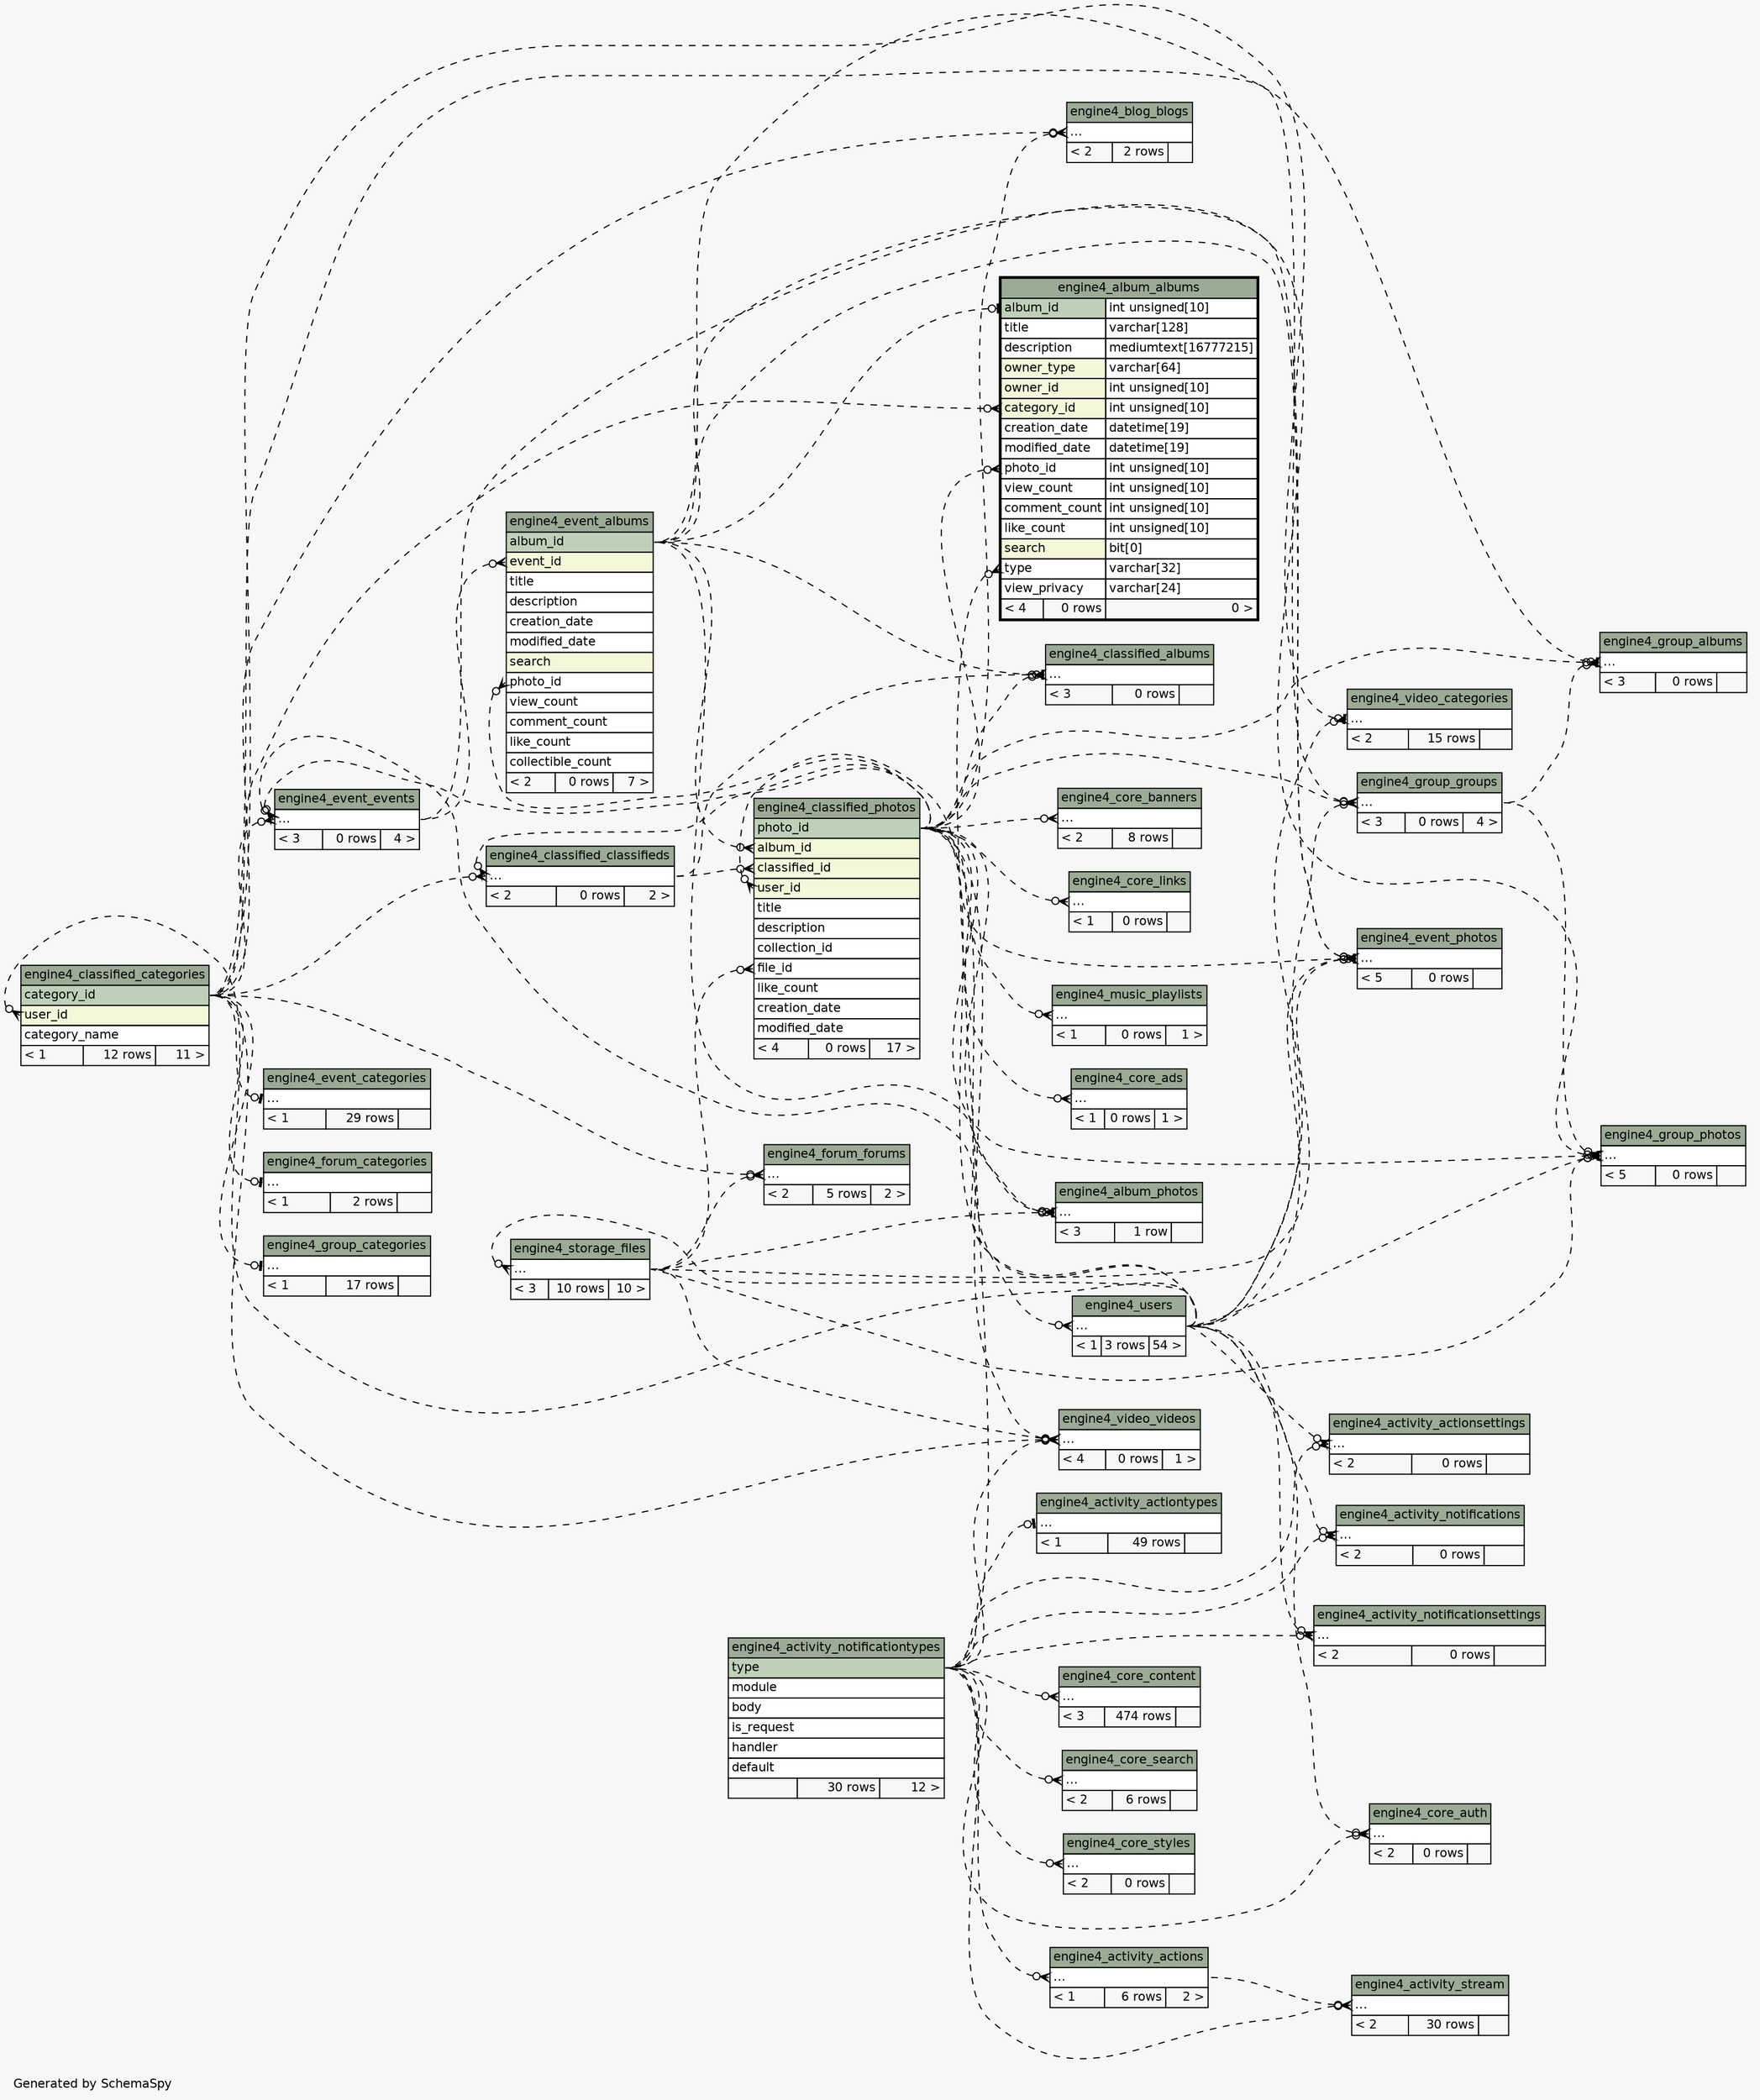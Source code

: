 // dot 2.38.0 on Windows 10 10.0
// SchemaSpy rev 590
digraph "impliedTwoDegreesRelationshipsDiagram" {
  graph [
    rankdir="RL"
    bgcolor="#f7f7f7"
    label="\nGenerated by SchemaSpy"
    labeljust="l"
    nodesep="0.18"
    ranksep="0.46"
    fontname="Helvetica"
    fontsize="11"
  ];
  node [
    fontname="Helvetica"
    fontsize="11"
    shape="plaintext"
  ];
  edge [
    arrowsize="0.8"
  ];
  "engine4_activity_actions":"elipses":w -> "engine4_activity_notificationtypes":"type":e [arrowhead=none dir=back arrowtail=crowodot style=dashed];
  "engine4_activity_actionsettings":"elipses":w -> "engine4_activity_notificationtypes":"type":e [arrowhead=none dir=back arrowtail=crowodot style=dashed];
  "engine4_activity_actionsettings":"elipses":w -> "engine4_users":"elipses":e [arrowhead=none dir=back arrowtail=crowodot style=dashed];
  "engine4_activity_actiontypes":"elipses":w -> "engine4_activity_notificationtypes":"type":e [arrowhead=none dir=back arrowtail=teeodot style=dashed];
  "engine4_activity_notifications":"elipses":w -> "engine4_activity_notificationtypes":"type":e [arrowhead=none dir=back arrowtail=crowodot style=dashed];
  "engine4_activity_notifications":"elipses":w -> "engine4_users":"elipses":e [arrowhead=none dir=back arrowtail=crowodot style=dashed];
  "engine4_activity_notificationsettings":"elipses":w -> "engine4_activity_notificationtypes":"type":e [arrowhead=none dir=back arrowtail=crowodot style=dashed];
  "engine4_activity_notificationsettings":"elipses":w -> "engine4_users":"elipses":e [arrowhead=none dir=back arrowtail=crowodot style=dashed];
  "engine4_activity_stream":"elipses":w -> "engine4_activity_actions":"elipses":e [arrowhead=none dir=back arrowtail=crowodot style=dashed];
  "engine4_activity_stream":"elipses":w -> "engine4_activity_notificationtypes":"type":e [arrowhead=none dir=back arrowtail=crowodot style=dashed];
  "engine4_album_albums":"album_id":w -> "engine4_event_albums":"album_id":e [arrowhead=none dir=back arrowtail=teeodot style=dashed];
  "engine4_album_albums":"category_id":w -> "engine4_classified_categories":"category_id":e [arrowhead=none dir=back arrowtail=crowodot style=dashed];
  "engine4_album_albums":"photo_id":w -> "engine4_classified_photos":"photo_id":e [arrowhead=none dir=back arrowtail=crowodot style=dashed];
  "engine4_album_albums":"type":w -> "engine4_activity_notificationtypes":"type":e [arrowhead=none dir=back arrowtail=crowodot style=dashed];
  "engine4_album_photos":"elipses":w -> "engine4_event_albums":"album_id":e [arrowhead=none dir=back arrowtail=crowodot style=dashed];
  "engine4_album_photos":"elipses":w -> "engine4_storage_files":"elipses":e [arrowhead=none dir=back arrowtail=crowodot style=dashed];
  "engine4_album_photos":"elipses":w -> "engine4_classified_photos":"photo_id":e [arrowhead=none dir=back arrowtail=teeodot style=dashed];
  "engine4_blog_blogs":"elipses":w -> "engine4_classified_categories":"category_id":e [arrowhead=none dir=back arrowtail=crowodot style=dashed];
  "engine4_blog_blogs":"elipses":w -> "engine4_classified_photos":"photo_id":e [arrowhead=none dir=back arrowtail=crowodot style=dashed];
  "engine4_classified_albums":"elipses":w -> "engine4_event_albums":"album_id":e [arrowhead=none dir=back arrowtail=teeodot style=dashed];
  "engine4_classified_albums":"elipses":w -> "engine4_classified_classifieds":"elipses":e [arrowhead=none dir=back arrowtail=crowodot style=dashed];
  "engine4_classified_albums":"elipses":w -> "engine4_classified_photos":"photo_id":e [arrowhead=none dir=back arrowtail=crowodot style=dashed];
  "engine4_classified_categories":"user_id":w -> "engine4_users":"elipses":e [arrowhead=none dir=back arrowtail=crowodot style=dashed];
  "engine4_classified_classifieds":"elipses":w -> "engine4_classified_categories":"category_id":e [arrowhead=none dir=back arrowtail=crowodot style=dashed];
  "engine4_classified_classifieds":"elipses":w -> "engine4_classified_photos":"photo_id":e [arrowhead=none dir=back arrowtail=crowodot style=dashed];
  "engine4_classified_photos":"album_id":w -> "engine4_event_albums":"album_id":e [arrowhead=none dir=back arrowtail=crowodot style=dashed];
  "engine4_classified_photos":"classified_id":w -> "engine4_classified_classifieds":"elipses":e [arrowhead=none dir=back arrowtail=crowodot style=dashed];
  "engine4_classified_photos":"file_id":w -> "engine4_storage_files":"elipses":e [arrowhead=none dir=back arrowtail=crowodot style=dashed];
  "engine4_classified_photos":"user_id":w -> "engine4_users":"elipses":e [arrowhead=none dir=back arrowtail=crowodot style=dashed];
  "engine4_core_ads":"elipses":w -> "engine4_classified_photos":"photo_id":e [arrowhead=none dir=back arrowtail=crowodot style=dashed];
  "engine4_core_auth":"elipses":w -> "engine4_activity_notificationtypes":"type":e [arrowhead=none dir=back arrowtail=crowodot style=dashed];
  "engine4_core_auth":"elipses":w -> "engine4_users":"elipses":e [arrowhead=none dir=back arrowtail=crowodot style=dashed];
  "engine4_core_banners":"elipses":w -> "engine4_classified_photos":"photo_id":e [arrowhead=none dir=back arrowtail=crowodot style=dashed];
  "engine4_core_content":"elipses":w -> "engine4_activity_notificationtypes":"type":e [arrowhead=none dir=back arrowtail=crowodot style=dashed];
  "engine4_core_links":"elipses":w -> "engine4_classified_photos":"photo_id":e [arrowhead=none dir=back arrowtail=crowodot style=dashed];
  "engine4_core_search":"elipses":w -> "engine4_activity_notificationtypes":"type":e [arrowhead=none dir=back arrowtail=crowodot style=dashed];
  "engine4_core_styles":"elipses":w -> "engine4_activity_notificationtypes":"type":e [arrowhead=none dir=back arrowtail=crowodot style=dashed];
  "engine4_event_albums":"event_id":w -> "engine4_event_events":"elipses":e [arrowhead=none dir=back arrowtail=crowodot style=dashed];
  "engine4_event_albums":"photo_id":w -> "engine4_classified_photos":"photo_id":e [arrowhead=none dir=back arrowtail=crowodot style=dashed];
  "engine4_event_categories":"elipses":w -> "engine4_classified_categories":"category_id":e [arrowhead=none dir=back arrowtail=teeodot style=dashed];
  "engine4_event_events":"elipses":w -> "engine4_classified_categories":"category_id":e [arrowhead=none dir=back arrowtail=crowodot style=dashed];
  "engine4_event_events":"elipses":w -> "engine4_classified_photos":"photo_id":e [arrowhead=none dir=back arrowtail=crowodot style=dashed];
  "engine4_event_events":"elipses":w -> "engine4_users":"elipses":e [arrowhead=none dir=back arrowtail=crowodot style=dashed];
  "engine4_event_photos":"elipses":w -> "engine4_event_albums":"album_id":e [arrowhead=none dir=back arrowtail=crowodot style=dashed];
  "engine4_event_photos":"elipses":w -> "engine4_event_events":"elipses":e [arrowhead=none dir=back arrowtail=crowodot style=dashed];
  "engine4_event_photos":"elipses":w -> "engine4_storage_files":"elipses":e [arrowhead=none dir=back arrowtail=crowodot style=dashed];
  "engine4_event_photos":"elipses":w -> "engine4_classified_photos":"photo_id":e [arrowhead=none dir=back arrowtail=teeodot style=dashed];
  "engine4_event_photos":"elipses":w -> "engine4_users":"elipses":e [arrowhead=none dir=back arrowtail=crowodot style=dashed];
  "engine4_forum_categories":"elipses":w -> "engine4_classified_categories":"category_id":e [arrowhead=none dir=back arrowtail=teeodot style=dashed];
  "engine4_forum_forums":"elipses":w -> "engine4_classified_categories":"category_id":e [arrowhead=none dir=back arrowtail=crowodot style=dashed];
  "engine4_forum_forums":"elipses":w -> "engine4_storage_files":"elipses":e [arrowhead=none dir=back arrowtail=crowodot style=dashed];
  "engine4_group_albums":"elipses":w -> "engine4_event_albums":"album_id":e [arrowhead=none dir=back arrowtail=teeodot style=dashed];
  "engine4_group_albums":"elipses":w -> "engine4_group_groups":"elipses":e [arrowhead=none dir=back arrowtail=crowodot style=dashed];
  "engine4_group_albums":"elipses":w -> "engine4_classified_photos":"photo_id":e [arrowhead=none dir=back arrowtail=crowodot style=dashed];
  "engine4_group_categories":"elipses":w -> "engine4_classified_categories":"category_id":e [arrowhead=none dir=back arrowtail=teeodot style=dashed];
  "engine4_group_groups":"elipses":w -> "engine4_classified_categories":"category_id":e [arrowhead=none dir=back arrowtail=crowodot style=dashed];
  "engine4_group_groups":"elipses":w -> "engine4_classified_photos":"photo_id":e [arrowhead=none dir=back arrowtail=crowodot style=dashed];
  "engine4_group_groups":"elipses":w -> "engine4_users":"elipses":e [arrowhead=none dir=back arrowtail=crowodot style=dashed];
  "engine4_group_photos":"elipses":w -> "engine4_event_albums":"album_id":e [arrowhead=none dir=back arrowtail=crowodot style=dashed];
  "engine4_group_photos":"elipses":w -> "engine4_storage_files":"elipses":e [arrowhead=none dir=back arrowtail=crowodot style=dashed];
  "engine4_group_photos":"elipses":w -> "engine4_group_groups":"elipses":e [arrowhead=none dir=back arrowtail=crowodot style=dashed];
  "engine4_group_photos":"elipses":w -> "engine4_classified_photos":"photo_id":e [arrowhead=none dir=back arrowtail=teeodot style=dashed];
  "engine4_group_photos":"elipses":w -> "engine4_users":"elipses":e [arrowhead=none dir=back arrowtail=crowodot style=dashed];
  "engine4_music_playlists":"elipses":w -> "engine4_classified_photos":"photo_id":e [arrowhead=none dir=back arrowtail=crowodot style=dashed];
  "engine4_storage_files":"elipses":w -> "engine4_users":"elipses":e [arrowhead=none dir=back arrowtail=crowodot style=dashed];
  "engine4_users":"elipses":w -> "engine4_classified_photos":"photo_id":e [arrowhead=none dir=back arrowtail=crowodot style=dashed];
  "engine4_video_categories":"elipses":w -> "engine4_classified_categories":"category_id":e [arrowhead=none dir=back arrowtail=teeodot style=dashed];
  "engine4_video_categories":"elipses":w -> "engine4_users":"elipses":e [arrowhead=none dir=back arrowtail=crowodot style=dashed];
  "engine4_video_videos":"elipses":w -> "engine4_classified_categories":"category_id":e [arrowhead=none dir=back arrowtail=crowodot style=dashed];
  "engine4_video_videos":"elipses":w -> "engine4_storage_files":"elipses":e [arrowhead=none dir=back arrowtail=crowodot style=dashed];
  "engine4_video_videos":"elipses":w -> "engine4_classified_photos":"photo_id":e [arrowhead=none dir=back arrowtail=crowodot style=dashed];
  "engine4_video_videos":"elipses":w -> "engine4_activity_notificationtypes":"type":e [arrowhead=none dir=back arrowtail=crowodot style=dashed];
  "engine4_activity_actions" [
    label=<
    <TABLE BORDER="0" CELLBORDER="1" CELLSPACING="0" BGCOLOR="#ffffff">
      <TR><TD COLSPAN="3" BGCOLOR="#9bab96" ALIGN="CENTER">engine4_activity_actions</TD></TR>
      <TR><TD PORT="elipses" COLSPAN="3" ALIGN="LEFT">...</TD></TR>
      <TR><TD ALIGN="LEFT" BGCOLOR="#f7f7f7">&lt; 1</TD><TD ALIGN="RIGHT" BGCOLOR="#f7f7f7">6 rows</TD><TD ALIGN="RIGHT" BGCOLOR="#f7f7f7">2 &gt;</TD></TR>
    </TABLE>>
    URL="engine4_activity_actions.html"
    tooltip="engine4_activity_actions"
  ];
  "engine4_activity_actionsettings" [
    label=<
    <TABLE BORDER="0" CELLBORDER="1" CELLSPACING="0" BGCOLOR="#ffffff">
      <TR><TD COLSPAN="3" BGCOLOR="#9bab96" ALIGN="CENTER">engine4_activity_actionsettings</TD></TR>
      <TR><TD PORT="elipses" COLSPAN="3" ALIGN="LEFT">...</TD></TR>
      <TR><TD ALIGN="LEFT" BGCOLOR="#f7f7f7">&lt; 2</TD><TD ALIGN="RIGHT" BGCOLOR="#f7f7f7">0 rows</TD><TD ALIGN="RIGHT" BGCOLOR="#f7f7f7">  </TD></TR>
    </TABLE>>
    URL="engine4_activity_actionsettings.html"
    tooltip="engine4_activity_actionsettings"
  ];
  "engine4_activity_actiontypes" [
    label=<
    <TABLE BORDER="0" CELLBORDER="1" CELLSPACING="0" BGCOLOR="#ffffff">
      <TR><TD COLSPAN="3" BGCOLOR="#9bab96" ALIGN="CENTER">engine4_activity_actiontypes</TD></TR>
      <TR><TD PORT="elipses" COLSPAN="3" ALIGN="LEFT">...</TD></TR>
      <TR><TD ALIGN="LEFT" BGCOLOR="#f7f7f7">&lt; 1</TD><TD ALIGN="RIGHT" BGCOLOR="#f7f7f7">49 rows</TD><TD ALIGN="RIGHT" BGCOLOR="#f7f7f7">  </TD></TR>
    </TABLE>>
    URL="engine4_activity_actiontypes.html"
    tooltip="engine4_activity_actiontypes"
  ];
  "engine4_activity_notifications" [
    label=<
    <TABLE BORDER="0" CELLBORDER="1" CELLSPACING="0" BGCOLOR="#ffffff">
      <TR><TD COLSPAN="3" BGCOLOR="#9bab96" ALIGN="CENTER">engine4_activity_notifications</TD></TR>
      <TR><TD PORT="elipses" COLSPAN="3" ALIGN="LEFT">...</TD></TR>
      <TR><TD ALIGN="LEFT" BGCOLOR="#f7f7f7">&lt; 2</TD><TD ALIGN="RIGHT" BGCOLOR="#f7f7f7">0 rows</TD><TD ALIGN="RIGHT" BGCOLOR="#f7f7f7">  </TD></TR>
    </TABLE>>
    URL="engine4_activity_notifications.html"
    tooltip="engine4_activity_notifications"
  ];
  "engine4_activity_notificationsettings" [
    label=<
    <TABLE BORDER="0" CELLBORDER="1" CELLSPACING="0" BGCOLOR="#ffffff">
      <TR><TD COLSPAN="3" BGCOLOR="#9bab96" ALIGN="CENTER">engine4_activity_notificationsettings</TD></TR>
      <TR><TD PORT="elipses" COLSPAN="3" ALIGN="LEFT">...</TD></TR>
      <TR><TD ALIGN="LEFT" BGCOLOR="#f7f7f7">&lt; 2</TD><TD ALIGN="RIGHT" BGCOLOR="#f7f7f7">0 rows</TD><TD ALIGN="RIGHT" BGCOLOR="#f7f7f7">  </TD></TR>
    </TABLE>>
    URL="engine4_activity_notificationsettings.html"
    tooltip="engine4_activity_notificationsettings"
  ];
  "engine4_activity_notificationtypes" [
    label=<
    <TABLE BORDER="0" CELLBORDER="1" CELLSPACING="0" BGCOLOR="#ffffff">
      <TR><TD COLSPAN="3" BGCOLOR="#9bab96" ALIGN="CENTER">engine4_activity_notificationtypes</TD></TR>
      <TR><TD PORT="type" COLSPAN="3" BGCOLOR="#bed1b8" ALIGN="LEFT">type</TD></TR>
      <TR><TD PORT="module" COLSPAN="3" ALIGN="LEFT">module</TD></TR>
      <TR><TD PORT="body" COLSPAN="3" ALIGN="LEFT">body</TD></TR>
      <TR><TD PORT="is_request" COLSPAN="3" ALIGN="LEFT">is_request</TD></TR>
      <TR><TD PORT="handler" COLSPAN="3" ALIGN="LEFT">handler</TD></TR>
      <TR><TD PORT="default" COLSPAN="3" ALIGN="LEFT">default</TD></TR>
      <TR><TD ALIGN="LEFT" BGCOLOR="#f7f7f7">  </TD><TD ALIGN="RIGHT" BGCOLOR="#f7f7f7">30 rows</TD><TD ALIGN="RIGHT" BGCOLOR="#f7f7f7">12 &gt;</TD></TR>
    </TABLE>>
    URL="engine4_activity_notificationtypes.html"
    tooltip="engine4_activity_notificationtypes"
  ];
  "engine4_activity_stream" [
    label=<
    <TABLE BORDER="0" CELLBORDER="1" CELLSPACING="0" BGCOLOR="#ffffff">
      <TR><TD COLSPAN="3" BGCOLOR="#9bab96" ALIGN="CENTER">engine4_activity_stream</TD></TR>
      <TR><TD PORT="elipses" COLSPAN="3" ALIGN="LEFT">...</TD></TR>
      <TR><TD ALIGN="LEFT" BGCOLOR="#f7f7f7">&lt; 2</TD><TD ALIGN="RIGHT" BGCOLOR="#f7f7f7">30 rows</TD><TD ALIGN="RIGHT" BGCOLOR="#f7f7f7">  </TD></TR>
    </TABLE>>
    URL="engine4_activity_stream.html"
    tooltip="engine4_activity_stream"
  ];
  "engine4_album_albums" [
    label=<
    <TABLE BORDER="2" CELLBORDER="1" CELLSPACING="0" BGCOLOR="#ffffff">
      <TR><TD COLSPAN="3" BGCOLOR="#9bab96" ALIGN="CENTER">engine4_album_albums</TD></TR>
      <TR><TD PORT="album_id" COLSPAN="2" BGCOLOR="#bed1b8" ALIGN="LEFT">album_id</TD><TD PORT="album_id.type" ALIGN="LEFT">int unsigned[10]</TD></TR>
      <TR><TD PORT="title" COLSPAN="2" ALIGN="LEFT">title</TD><TD PORT="title.type" ALIGN="LEFT">varchar[128]</TD></TR>
      <TR><TD PORT="description" COLSPAN="2" ALIGN="LEFT">description</TD><TD PORT="description.type" ALIGN="LEFT">mediumtext[16777215]</TD></TR>
      <TR><TD PORT="owner_type" COLSPAN="2" BGCOLOR="#f4f7da" ALIGN="LEFT">owner_type</TD><TD PORT="owner_type.type" ALIGN="LEFT">varchar[64]</TD></TR>
      <TR><TD PORT="owner_id" COLSPAN="2" BGCOLOR="#f4f7da" ALIGN="LEFT">owner_id</TD><TD PORT="owner_id.type" ALIGN="LEFT">int unsigned[10]</TD></TR>
      <TR><TD PORT="category_id" COLSPAN="2" BGCOLOR="#f4f7da" ALIGN="LEFT">category_id</TD><TD PORT="category_id.type" ALIGN="LEFT">int unsigned[10]</TD></TR>
      <TR><TD PORT="creation_date" COLSPAN="2" ALIGN="LEFT">creation_date</TD><TD PORT="creation_date.type" ALIGN="LEFT">datetime[19]</TD></TR>
      <TR><TD PORT="modified_date" COLSPAN="2" ALIGN="LEFT">modified_date</TD><TD PORT="modified_date.type" ALIGN="LEFT">datetime[19]</TD></TR>
      <TR><TD PORT="photo_id" COLSPAN="2" ALIGN="LEFT">photo_id</TD><TD PORT="photo_id.type" ALIGN="LEFT">int unsigned[10]</TD></TR>
      <TR><TD PORT="view_count" COLSPAN="2" ALIGN="LEFT">view_count</TD><TD PORT="view_count.type" ALIGN="LEFT">int unsigned[10]</TD></TR>
      <TR><TD PORT="comment_count" COLSPAN="2" ALIGN="LEFT">comment_count</TD><TD PORT="comment_count.type" ALIGN="LEFT">int unsigned[10]</TD></TR>
      <TR><TD PORT="like_count" COLSPAN="2" ALIGN="LEFT">like_count</TD><TD PORT="like_count.type" ALIGN="LEFT">int unsigned[10]</TD></TR>
      <TR><TD PORT="search" COLSPAN="2" BGCOLOR="#f4f7da" ALIGN="LEFT">search</TD><TD PORT="search.type" ALIGN="LEFT">bit[0]</TD></TR>
      <TR><TD PORT="type" COLSPAN="2" ALIGN="LEFT">type</TD><TD PORT="type.type" ALIGN="LEFT">varchar[32]</TD></TR>
      <TR><TD PORT="view_privacy" COLSPAN="2" ALIGN="LEFT">view_privacy</TD><TD PORT="view_privacy.type" ALIGN="LEFT">varchar[24]</TD></TR>
      <TR><TD ALIGN="LEFT" BGCOLOR="#f7f7f7">&lt; 4</TD><TD ALIGN="RIGHT" BGCOLOR="#f7f7f7">0 rows</TD><TD ALIGN="RIGHT" BGCOLOR="#f7f7f7">0 &gt;</TD></TR>
    </TABLE>>
    URL="engine4_album_albums.html"
    tooltip="engine4_album_albums"
  ];
  "engine4_album_photos" [
    label=<
    <TABLE BORDER="0" CELLBORDER="1" CELLSPACING="0" BGCOLOR="#ffffff">
      <TR><TD COLSPAN="3" BGCOLOR="#9bab96" ALIGN="CENTER">engine4_album_photos</TD></TR>
      <TR><TD PORT="elipses" COLSPAN="3" ALIGN="LEFT">...</TD></TR>
      <TR><TD ALIGN="LEFT" BGCOLOR="#f7f7f7">&lt; 3</TD><TD ALIGN="RIGHT" BGCOLOR="#f7f7f7">1 row</TD><TD ALIGN="RIGHT" BGCOLOR="#f7f7f7">  </TD></TR>
    </TABLE>>
    URL="engine4_album_photos.html"
    tooltip="engine4_album_photos"
  ];
  "engine4_blog_blogs" [
    label=<
    <TABLE BORDER="0" CELLBORDER="1" CELLSPACING="0" BGCOLOR="#ffffff">
      <TR><TD COLSPAN="3" BGCOLOR="#9bab96" ALIGN="CENTER">engine4_blog_blogs</TD></TR>
      <TR><TD PORT="elipses" COLSPAN="3" ALIGN="LEFT">...</TD></TR>
      <TR><TD ALIGN="LEFT" BGCOLOR="#f7f7f7">&lt; 2</TD><TD ALIGN="RIGHT" BGCOLOR="#f7f7f7">2 rows</TD><TD ALIGN="RIGHT" BGCOLOR="#f7f7f7">  </TD></TR>
    </TABLE>>
    URL="engine4_blog_blogs.html"
    tooltip="engine4_blog_blogs"
  ];
  "engine4_classified_albums" [
    label=<
    <TABLE BORDER="0" CELLBORDER="1" CELLSPACING="0" BGCOLOR="#ffffff">
      <TR><TD COLSPAN="3" BGCOLOR="#9bab96" ALIGN="CENTER">engine4_classified_albums</TD></TR>
      <TR><TD PORT="elipses" COLSPAN="3" ALIGN="LEFT">...</TD></TR>
      <TR><TD ALIGN="LEFT" BGCOLOR="#f7f7f7">&lt; 3</TD><TD ALIGN="RIGHT" BGCOLOR="#f7f7f7">0 rows</TD><TD ALIGN="RIGHT" BGCOLOR="#f7f7f7">  </TD></TR>
    </TABLE>>
    URL="engine4_classified_albums.html"
    tooltip="engine4_classified_albums"
  ];
  "engine4_classified_categories" [
    label=<
    <TABLE BORDER="0" CELLBORDER="1" CELLSPACING="0" BGCOLOR="#ffffff">
      <TR><TD COLSPAN="3" BGCOLOR="#9bab96" ALIGN="CENTER">engine4_classified_categories</TD></TR>
      <TR><TD PORT="category_id" COLSPAN="3" BGCOLOR="#bed1b8" ALIGN="LEFT">category_id</TD></TR>
      <TR><TD PORT="user_id" COLSPAN="3" BGCOLOR="#f4f7da" ALIGN="LEFT">user_id</TD></TR>
      <TR><TD PORT="category_name" COLSPAN="3" ALIGN="LEFT">category_name</TD></TR>
      <TR><TD ALIGN="LEFT" BGCOLOR="#f7f7f7">&lt; 1</TD><TD ALIGN="RIGHT" BGCOLOR="#f7f7f7">12 rows</TD><TD ALIGN="RIGHT" BGCOLOR="#f7f7f7">11 &gt;</TD></TR>
    </TABLE>>
    URL="engine4_classified_categories.html"
    tooltip="engine4_classified_categories"
  ];
  "engine4_classified_classifieds" [
    label=<
    <TABLE BORDER="0" CELLBORDER="1" CELLSPACING="0" BGCOLOR="#ffffff">
      <TR><TD COLSPAN="3" BGCOLOR="#9bab96" ALIGN="CENTER">engine4_classified_classifieds</TD></TR>
      <TR><TD PORT="elipses" COLSPAN="3" ALIGN="LEFT">...</TD></TR>
      <TR><TD ALIGN="LEFT" BGCOLOR="#f7f7f7">&lt; 2</TD><TD ALIGN="RIGHT" BGCOLOR="#f7f7f7">0 rows</TD><TD ALIGN="RIGHT" BGCOLOR="#f7f7f7">2 &gt;</TD></TR>
    </TABLE>>
    URL="engine4_classified_classifieds.html"
    tooltip="engine4_classified_classifieds"
  ];
  "engine4_classified_photos" [
    label=<
    <TABLE BORDER="0" CELLBORDER="1" CELLSPACING="0" BGCOLOR="#ffffff">
      <TR><TD COLSPAN="3" BGCOLOR="#9bab96" ALIGN="CENTER">engine4_classified_photos</TD></TR>
      <TR><TD PORT="photo_id" COLSPAN="3" BGCOLOR="#bed1b8" ALIGN="LEFT">photo_id</TD></TR>
      <TR><TD PORT="album_id" COLSPAN="3" BGCOLOR="#f4f7da" ALIGN="LEFT">album_id</TD></TR>
      <TR><TD PORT="classified_id" COLSPAN="3" BGCOLOR="#f4f7da" ALIGN="LEFT">classified_id</TD></TR>
      <TR><TD PORT="user_id" COLSPAN="3" BGCOLOR="#f4f7da" ALIGN="LEFT">user_id</TD></TR>
      <TR><TD PORT="title" COLSPAN="3" ALIGN="LEFT">title</TD></TR>
      <TR><TD PORT="description" COLSPAN="3" ALIGN="LEFT">description</TD></TR>
      <TR><TD PORT="collection_id" COLSPAN="3" ALIGN="LEFT">collection_id</TD></TR>
      <TR><TD PORT="file_id" COLSPAN="3" ALIGN="LEFT">file_id</TD></TR>
      <TR><TD PORT="like_count" COLSPAN="3" ALIGN="LEFT">like_count</TD></TR>
      <TR><TD PORT="creation_date" COLSPAN="3" ALIGN="LEFT">creation_date</TD></TR>
      <TR><TD PORT="modified_date" COLSPAN="3" ALIGN="LEFT">modified_date</TD></TR>
      <TR><TD ALIGN="LEFT" BGCOLOR="#f7f7f7">&lt; 4</TD><TD ALIGN="RIGHT" BGCOLOR="#f7f7f7">0 rows</TD><TD ALIGN="RIGHT" BGCOLOR="#f7f7f7">17 &gt;</TD></TR>
    </TABLE>>
    URL="engine4_classified_photos.html"
    tooltip="engine4_classified_photos"
  ];
  "engine4_core_ads" [
    label=<
    <TABLE BORDER="0" CELLBORDER="1" CELLSPACING="0" BGCOLOR="#ffffff">
      <TR><TD COLSPAN="3" BGCOLOR="#9bab96" ALIGN="CENTER">engine4_core_ads</TD></TR>
      <TR><TD PORT="elipses" COLSPAN="3" ALIGN="LEFT">...</TD></TR>
      <TR><TD ALIGN="LEFT" BGCOLOR="#f7f7f7">&lt; 1</TD><TD ALIGN="RIGHT" BGCOLOR="#f7f7f7">0 rows</TD><TD ALIGN="RIGHT" BGCOLOR="#f7f7f7">1 &gt;</TD></TR>
    </TABLE>>
    URL="engine4_core_ads.html"
    tooltip="engine4_core_ads"
  ];
  "engine4_core_auth" [
    label=<
    <TABLE BORDER="0" CELLBORDER="1" CELLSPACING="0" BGCOLOR="#ffffff">
      <TR><TD COLSPAN="3" BGCOLOR="#9bab96" ALIGN="CENTER">engine4_core_auth</TD></TR>
      <TR><TD PORT="elipses" COLSPAN="3" ALIGN="LEFT">...</TD></TR>
      <TR><TD ALIGN="LEFT" BGCOLOR="#f7f7f7">&lt; 2</TD><TD ALIGN="RIGHT" BGCOLOR="#f7f7f7">0 rows</TD><TD ALIGN="RIGHT" BGCOLOR="#f7f7f7">  </TD></TR>
    </TABLE>>
    URL="engine4_core_auth.html"
    tooltip="engine4_core_auth"
  ];
  "engine4_core_banners" [
    label=<
    <TABLE BORDER="0" CELLBORDER="1" CELLSPACING="0" BGCOLOR="#ffffff">
      <TR><TD COLSPAN="3" BGCOLOR="#9bab96" ALIGN="CENTER">engine4_core_banners</TD></TR>
      <TR><TD PORT="elipses" COLSPAN="3" ALIGN="LEFT">...</TD></TR>
      <TR><TD ALIGN="LEFT" BGCOLOR="#f7f7f7">&lt; 2</TD><TD ALIGN="RIGHT" BGCOLOR="#f7f7f7">8 rows</TD><TD ALIGN="RIGHT" BGCOLOR="#f7f7f7">  </TD></TR>
    </TABLE>>
    URL="engine4_core_banners.html"
    tooltip="engine4_core_banners"
  ];
  "engine4_core_content" [
    label=<
    <TABLE BORDER="0" CELLBORDER="1" CELLSPACING="0" BGCOLOR="#ffffff">
      <TR><TD COLSPAN="3" BGCOLOR="#9bab96" ALIGN="CENTER">engine4_core_content</TD></TR>
      <TR><TD PORT="elipses" COLSPAN="3" ALIGN="LEFT">...</TD></TR>
      <TR><TD ALIGN="LEFT" BGCOLOR="#f7f7f7">&lt; 3</TD><TD ALIGN="RIGHT" BGCOLOR="#f7f7f7">474 rows</TD><TD ALIGN="RIGHT" BGCOLOR="#f7f7f7">  </TD></TR>
    </TABLE>>
    URL="engine4_core_content.html"
    tooltip="engine4_core_content"
  ];
  "engine4_core_links" [
    label=<
    <TABLE BORDER="0" CELLBORDER="1" CELLSPACING="0" BGCOLOR="#ffffff">
      <TR><TD COLSPAN="3" BGCOLOR="#9bab96" ALIGN="CENTER">engine4_core_links</TD></TR>
      <TR><TD PORT="elipses" COLSPAN="3" ALIGN="LEFT">...</TD></TR>
      <TR><TD ALIGN="LEFT" BGCOLOR="#f7f7f7">&lt; 1</TD><TD ALIGN="RIGHT" BGCOLOR="#f7f7f7">0 rows</TD><TD ALIGN="RIGHT" BGCOLOR="#f7f7f7">  </TD></TR>
    </TABLE>>
    URL="engine4_core_links.html"
    tooltip="engine4_core_links"
  ];
  "engine4_core_search" [
    label=<
    <TABLE BORDER="0" CELLBORDER="1" CELLSPACING="0" BGCOLOR="#ffffff">
      <TR><TD COLSPAN="3" BGCOLOR="#9bab96" ALIGN="CENTER">engine4_core_search</TD></TR>
      <TR><TD PORT="elipses" COLSPAN="3" ALIGN="LEFT">...</TD></TR>
      <TR><TD ALIGN="LEFT" BGCOLOR="#f7f7f7">&lt; 2</TD><TD ALIGN="RIGHT" BGCOLOR="#f7f7f7">6 rows</TD><TD ALIGN="RIGHT" BGCOLOR="#f7f7f7">  </TD></TR>
    </TABLE>>
    URL="engine4_core_search.html"
    tooltip="engine4_core_search"
  ];
  "engine4_core_styles" [
    label=<
    <TABLE BORDER="0" CELLBORDER="1" CELLSPACING="0" BGCOLOR="#ffffff">
      <TR><TD COLSPAN="3" BGCOLOR="#9bab96" ALIGN="CENTER">engine4_core_styles</TD></TR>
      <TR><TD PORT="elipses" COLSPAN="3" ALIGN="LEFT">...</TD></TR>
      <TR><TD ALIGN="LEFT" BGCOLOR="#f7f7f7">&lt; 2</TD><TD ALIGN="RIGHT" BGCOLOR="#f7f7f7">0 rows</TD><TD ALIGN="RIGHT" BGCOLOR="#f7f7f7">  </TD></TR>
    </TABLE>>
    URL="engine4_core_styles.html"
    tooltip="engine4_core_styles"
  ];
  "engine4_event_albums" [
    label=<
    <TABLE BORDER="0" CELLBORDER="1" CELLSPACING="0" BGCOLOR="#ffffff">
      <TR><TD COLSPAN="3" BGCOLOR="#9bab96" ALIGN="CENTER">engine4_event_albums</TD></TR>
      <TR><TD PORT="album_id" COLSPAN="3" BGCOLOR="#bed1b8" ALIGN="LEFT">album_id</TD></TR>
      <TR><TD PORT="event_id" COLSPAN="3" BGCOLOR="#f4f7da" ALIGN="LEFT">event_id</TD></TR>
      <TR><TD PORT="title" COLSPAN="3" ALIGN="LEFT">title</TD></TR>
      <TR><TD PORT="description" COLSPAN="3" ALIGN="LEFT">description</TD></TR>
      <TR><TD PORT="creation_date" COLSPAN="3" ALIGN="LEFT">creation_date</TD></TR>
      <TR><TD PORT="modified_date" COLSPAN="3" ALIGN="LEFT">modified_date</TD></TR>
      <TR><TD PORT="search" COLSPAN="3" BGCOLOR="#f4f7da" ALIGN="LEFT">search</TD></TR>
      <TR><TD PORT="photo_id" COLSPAN="3" ALIGN="LEFT">photo_id</TD></TR>
      <TR><TD PORT="view_count" COLSPAN="3" ALIGN="LEFT">view_count</TD></TR>
      <TR><TD PORT="comment_count" COLSPAN="3" ALIGN="LEFT">comment_count</TD></TR>
      <TR><TD PORT="like_count" COLSPAN="3" ALIGN="LEFT">like_count</TD></TR>
      <TR><TD PORT="collectible_count" COLSPAN="3" ALIGN="LEFT">collectible_count</TD></TR>
      <TR><TD ALIGN="LEFT" BGCOLOR="#f7f7f7">&lt; 2</TD><TD ALIGN="RIGHT" BGCOLOR="#f7f7f7">0 rows</TD><TD ALIGN="RIGHT" BGCOLOR="#f7f7f7">7 &gt;</TD></TR>
    </TABLE>>
    URL="engine4_event_albums.html"
    tooltip="engine4_event_albums"
  ];
  "engine4_event_categories" [
    label=<
    <TABLE BORDER="0" CELLBORDER="1" CELLSPACING="0" BGCOLOR="#ffffff">
      <TR><TD COLSPAN="3" BGCOLOR="#9bab96" ALIGN="CENTER">engine4_event_categories</TD></TR>
      <TR><TD PORT="elipses" COLSPAN="3" ALIGN="LEFT">...</TD></TR>
      <TR><TD ALIGN="LEFT" BGCOLOR="#f7f7f7">&lt; 1</TD><TD ALIGN="RIGHT" BGCOLOR="#f7f7f7">29 rows</TD><TD ALIGN="RIGHT" BGCOLOR="#f7f7f7">  </TD></TR>
    </TABLE>>
    URL="engine4_event_categories.html"
    tooltip="engine4_event_categories"
  ];
  "engine4_event_events" [
    label=<
    <TABLE BORDER="0" CELLBORDER="1" CELLSPACING="0" BGCOLOR="#ffffff">
      <TR><TD COLSPAN="3" BGCOLOR="#9bab96" ALIGN="CENTER">engine4_event_events</TD></TR>
      <TR><TD PORT="elipses" COLSPAN="3" ALIGN="LEFT">...</TD></TR>
      <TR><TD ALIGN="LEFT" BGCOLOR="#f7f7f7">&lt; 3</TD><TD ALIGN="RIGHT" BGCOLOR="#f7f7f7">0 rows</TD><TD ALIGN="RIGHT" BGCOLOR="#f7f7f7">4 &gt;</TD></TR>
    </TABLE>>
    URL="engine4_event_events.html"
    tooltip="engine4_event_events"
  ];
  "engine4_event_photos" [
    label=<
    <TABLE BORDER="0" CELLBORDER="1" CELLSPACING="0" BGCOLOR="#ffffff">
      <TR><TD COLSPAN="3" BGCOLOR="#9bab96" ALIGN="CENTER">engine4_event_photos</TD></TR>
      <TR><TD PORT="elipses" COLSPAN="3" ALIGN="LEFT">...</TD></TR>
      <TR><TD ALIGN="LEFT" BGCOLOR="#f7f7f7">&lt; 5</TD><TD ALIGN="RIGHT" BGCOLOR="#f7f7f7">0 rows</TD><TD ALIGN="RIGHT" BGCOLOR="#f7f7f7">  </TD></TR>
    </TABLE>>
    URL="engine4_event_photos.html"
    tooltip="engine4_event_photos"
  ];
  "engine4_forum_categories" [
    label=<
    <TABLE BORDER="0" CELLBORDER="1" CELLSPACING="0" BGCOLOR="#ffffff">
      <TR><TD COLSPAN="3" BGCOLOR="#9bab96" ALIGN="CENTER">engine4_forum_categories</TD></TR>
      <TR><TD PORT="elipses" COLSPAN="3" ALIGN="LEFT">...</TD></TR>
      <TR><TD ALIGN="LEFT" BGCOLOR="#f7f7f7">&lt; 1</TD><TD ALIGN="RIGHT" BGCOLOR="#f7f7f7">2 rows</TD><TD ALIGN="RIGHT" BGCOLOR="#f7f7f7">  </TD></TR>
    </TABLE>>
    URL="engine4_forum_categories.html"
    tooltip="engine4_forum_categories"
  ];
  "engine4_forum_forums" [
    label=<
    <TABLE BORDER="0" CELLBORDER="1" CELLSPACING="0" BGCOLOR="#ffffff">
      <TR><TD COLSPAN="3" BGCOLOR="#9bab96" ALIGN="CENTER">engine4_forum_forums</TD></TR>
      <TR><TD PORT="elipses" COLSPAN="3" ALIGN="LEFT">...</TD></TR>
      <TR><TD ALIGN="LEFT" BGCOLOR="#f7f7f7">&lt; 2</TD><TD ALIGN="RIGHT" BGCOLOR="#f7f7f7">5 rows</TD><TD ALIGN="RIGHT" BGCOLOR="#f7f7f7">2 &gt;</TD></TR>
    </TABLE>>
    URL="engine4_forum_forums.html"
    tooltip="engine4_forum_forums"
  ];
  "engine4_group_albums" [
    label=<
    <TABLE BORDER="0" CELLBORDER="1" CELLSPACING="0" BGCOLOR="#ffffff">
      <TR><TD COLSPAN="3" BGCOLOR="#9bab96" ALIGN="CENTER">engine4_group_albums</TD></TR>
      <TR><TD PORT="elipses" COLSPAN="3" ALIGN="LEFT">...</TD></TR>
      <TR><TD ALIGN="LEFT" BGCOLOR="#f7f7f7">&lt; 3</TD><TD ALIGN="RIGHT" BGCOLOR="#f7f7f7">0 rows</TD><TD ALIGN="RIGHT" BGCOLOR="#f7f7f7">  </TD></TR>
    </TABLE>>
    URL="engine4_group_albums.html"
    tooltip="engine4_group_albums"
  ];
  "engine4_group_categories" [
    label=<
    <TABLE BORDER="0" CELLBORDER="1" CELLSPACING="0" BGCOLOR="#ffffff">
      <TR><TD COLSPAN="3" BGCOLOR="#9bab96" ALIGN="CENTER">engine4_group_categories</TD></TR>
      <TR><TD PORT="elipses" COLSPAN="3" ALIGN="LEFT">...</TD></TR>
      <TR><TD ALIGN="LEFT" BGCOLOR="#f7f7f7">&lt; 1</TD><TD ALIGN="RIGHT" BGCOLOR="#f7f7f7">17 rows</TD><TD ALIGN="RIGHT" BGCOLOR="#f7f7f7">  </TD></TR>
    </TABLE>>
    URL="engine4_group_categories.html"
    tooltip="engine4_group_categories"
  ];
  "engine4_group_groups" [
    label=<
    <TABLE BORDER="0" CELLBORDER="1" CELLSPACING="0" BGCOLOR="#ffffff">
      <TR><TD COLSPAN="3" BGCOLOR="#9bab96" ALIGN="CENTER">engine4_group_groups</TD></TR>
      <TR><TD PORT="elipses" COLSPAN="3" ALIGN="LEFT">...</TD></TR>
      <TR><TD ALIGN="LEFT" BGCOLOR="#f7f7f7">&lt; 3</TD><TD ALIGN="RIGHT" BGCOLOR="#f7f7f7">0 rows</TD><TD ALIGN="RIGHT" BGCOLOR="#f7f7f7">4 &gt;</TD></TR>
    </TABLE>>
    URL="engine4_group_groups.html"
    tooltip="engine4_group_groups"
  ];
  "engine4_group_photos" [
    label=<
    <TABLE BORDER="0" CELLBORDER="1" CELLSPACING="0" BGCOLOR="#ffffff">
      <TR><TD COLSPAN="3" BGCOLOR="#9bab96" ALIGN="CENTER">engine4_group_photos</TD></TR>
      <TR><TD PORT="elipses" COLSPAN="3" ALIGN="LEFT">...</TD></TR>
      <TR><TD ALIGN="LEFT" BGCOLOR="#f7f7f7">&lt; 5</TD><TD ALIGN="RIGHT" BGCOLOR="#f7f7f7">0 rows</TD><TD ALIGN="RIGHT" BGCOLOR="#f7f7f7">  </TD></TR>
    </TABLE>>
    URL="engine4_group_photos.html"
    tooltip="engine4_group_photos"
  ];
  "engine4_music_playlists" [
    label=<
    <TABLE BORDER="0" CELLBORDER="1" CELLSPACING="0" BGCOLOR="#ffffff">
      <TR><TD COLSPAN="3" BGCOLOR="#9bab96" ALIGN="CENTER">engine4_music_playlists</TD></TR>
      <TR><TD PORT="elipses" COLSPAN="3" ALIGN="LEFT">...</TD></TR>
      <TR><TD ALIGN="LEFT" BGCOLOR="#f7f7f7">&lt; 1</TD><TD ALIGN="RIGHT" BGCOLOR="#f7f7f7">0 rows</TD><TD ALIGN="RIGHT" BGCOLOR="#f7f7f7">1 &gt;</TD></TR>
    </TABLE>>
    URL="engine4_music_playlists.html"
    tooltip="engine4_music_playlists"
  ];
  "engine4_storage_files" [
    label=<
    <TABLE BORDER="0" CELLBORDER="1" CELLSPACING="0" BGCOLOR="#ffffff">
      <TR><TD COLSPAN="3" BGCOLOR="#9bab96" ALIGN="CENTER">engine4_storage_files</TD></TR>
      <TR><TD PORT="elipses" COLSPAN="3" ALIGN="LEFT">...</TD></TR>
      <TR><TD ALIGN="LEFT" BGCOLOR="#f7f7f7">&lt; 3</TD><TD ALIGN="RIGHT" BGCOLOR="#f7f7f7">10 rows</TD><TD ALIGN="RIGHT" BGCOLOR="#f7f7f7">10 &gt;</TD></TR>
    </TABLE>>
    URL="engine4_storage_files.html"
    tooltip="engine4_storage_files"
  ];
  "engine4_users" [
    label=<
    <TABLE BORDER="0" CELLBORDER="1" CELLSPACING="0" BGCOLOR="#ffffff">
      <TR><TD COLSPAN="3" BGCOLOR="#9bab96" ALIGN="CENTER">engine4_users</TD></TR>
      <TR><TD PORT="elipses" COLSPAN="3" ALIGN="LEFT">...</TD></TR>
      <TR><TD ALIGN="LEFT" BGCOLOR="#f7f7f7">&lt; 1</TD><TD ALIGN="RIGHT" BGCOLOR="#f7f7f7">3 rows</TD><TD ALIGN="RIGHT" BGCOLOR="#f7f7f7">54 &gt;</TD></TR>
    </TABLE>>
    URL="engine4_users.html"
    tooltip="engine4_users"
  ];
  "engine4_video_categories" [
    label=<
    <TABLE BORDER="0" CELLBORDER="1" CELLSPACING="0" BGCOLOR="#ffffff">
      <TR><TD COLSPAN="3" BGCOLOR="#9bab96" ALIGN="CENTER">engine4_video_categories</TD></TR>
      <TR><TD PORT="elipses" COLSPAN="3" ALIGN="LEFT">...</TD></TR>
      <TR><TD ALIGN="LEFT" BGCOLOR="#f7f7f7">&lt; 2</TD><TD ALIGN="RIGHT" BGCOLOR="#f7f7f7">15 rows</TD><TD ALIGN="RIGHT" BGCOLOR="#f7f7f7">  </TD></TR>
    </TABLE>>
    URL="engine4_video_categories.html"
    tooltip="engine4_video_categories"
  ];
  "engine4_video_videos" [
    label=<
    <TABLE BORDER="0" CELLBORDER="1" CELLSPACING="0" BGCOLOR="#ffffff">
      <TR><TD COLSPAN="3" BGCOLOR="#9bab96" ALIGN="CENTER">engine4_video_videos</TD></TR>
      <TR><TD PORT="elipses" COLSPAN="3" ALIGN="LEFT">...</TD></TR>
      <TR><TD ALIGN="LEFT" BGCOLOR="#f7f7f7">&lt; 4</TD><TD ALIGN="RIGHT" BGCOLOR="#f7f7f7">0 rows</TD><TD ALIGN="RIGHT" BGCOLOR="#f7f7f7">1 &gt;</TD></TR>
    </TABLE>>
    URL="engine4_video_videos.html"
    tooltip="engine4_video_videos"
  ];
}
